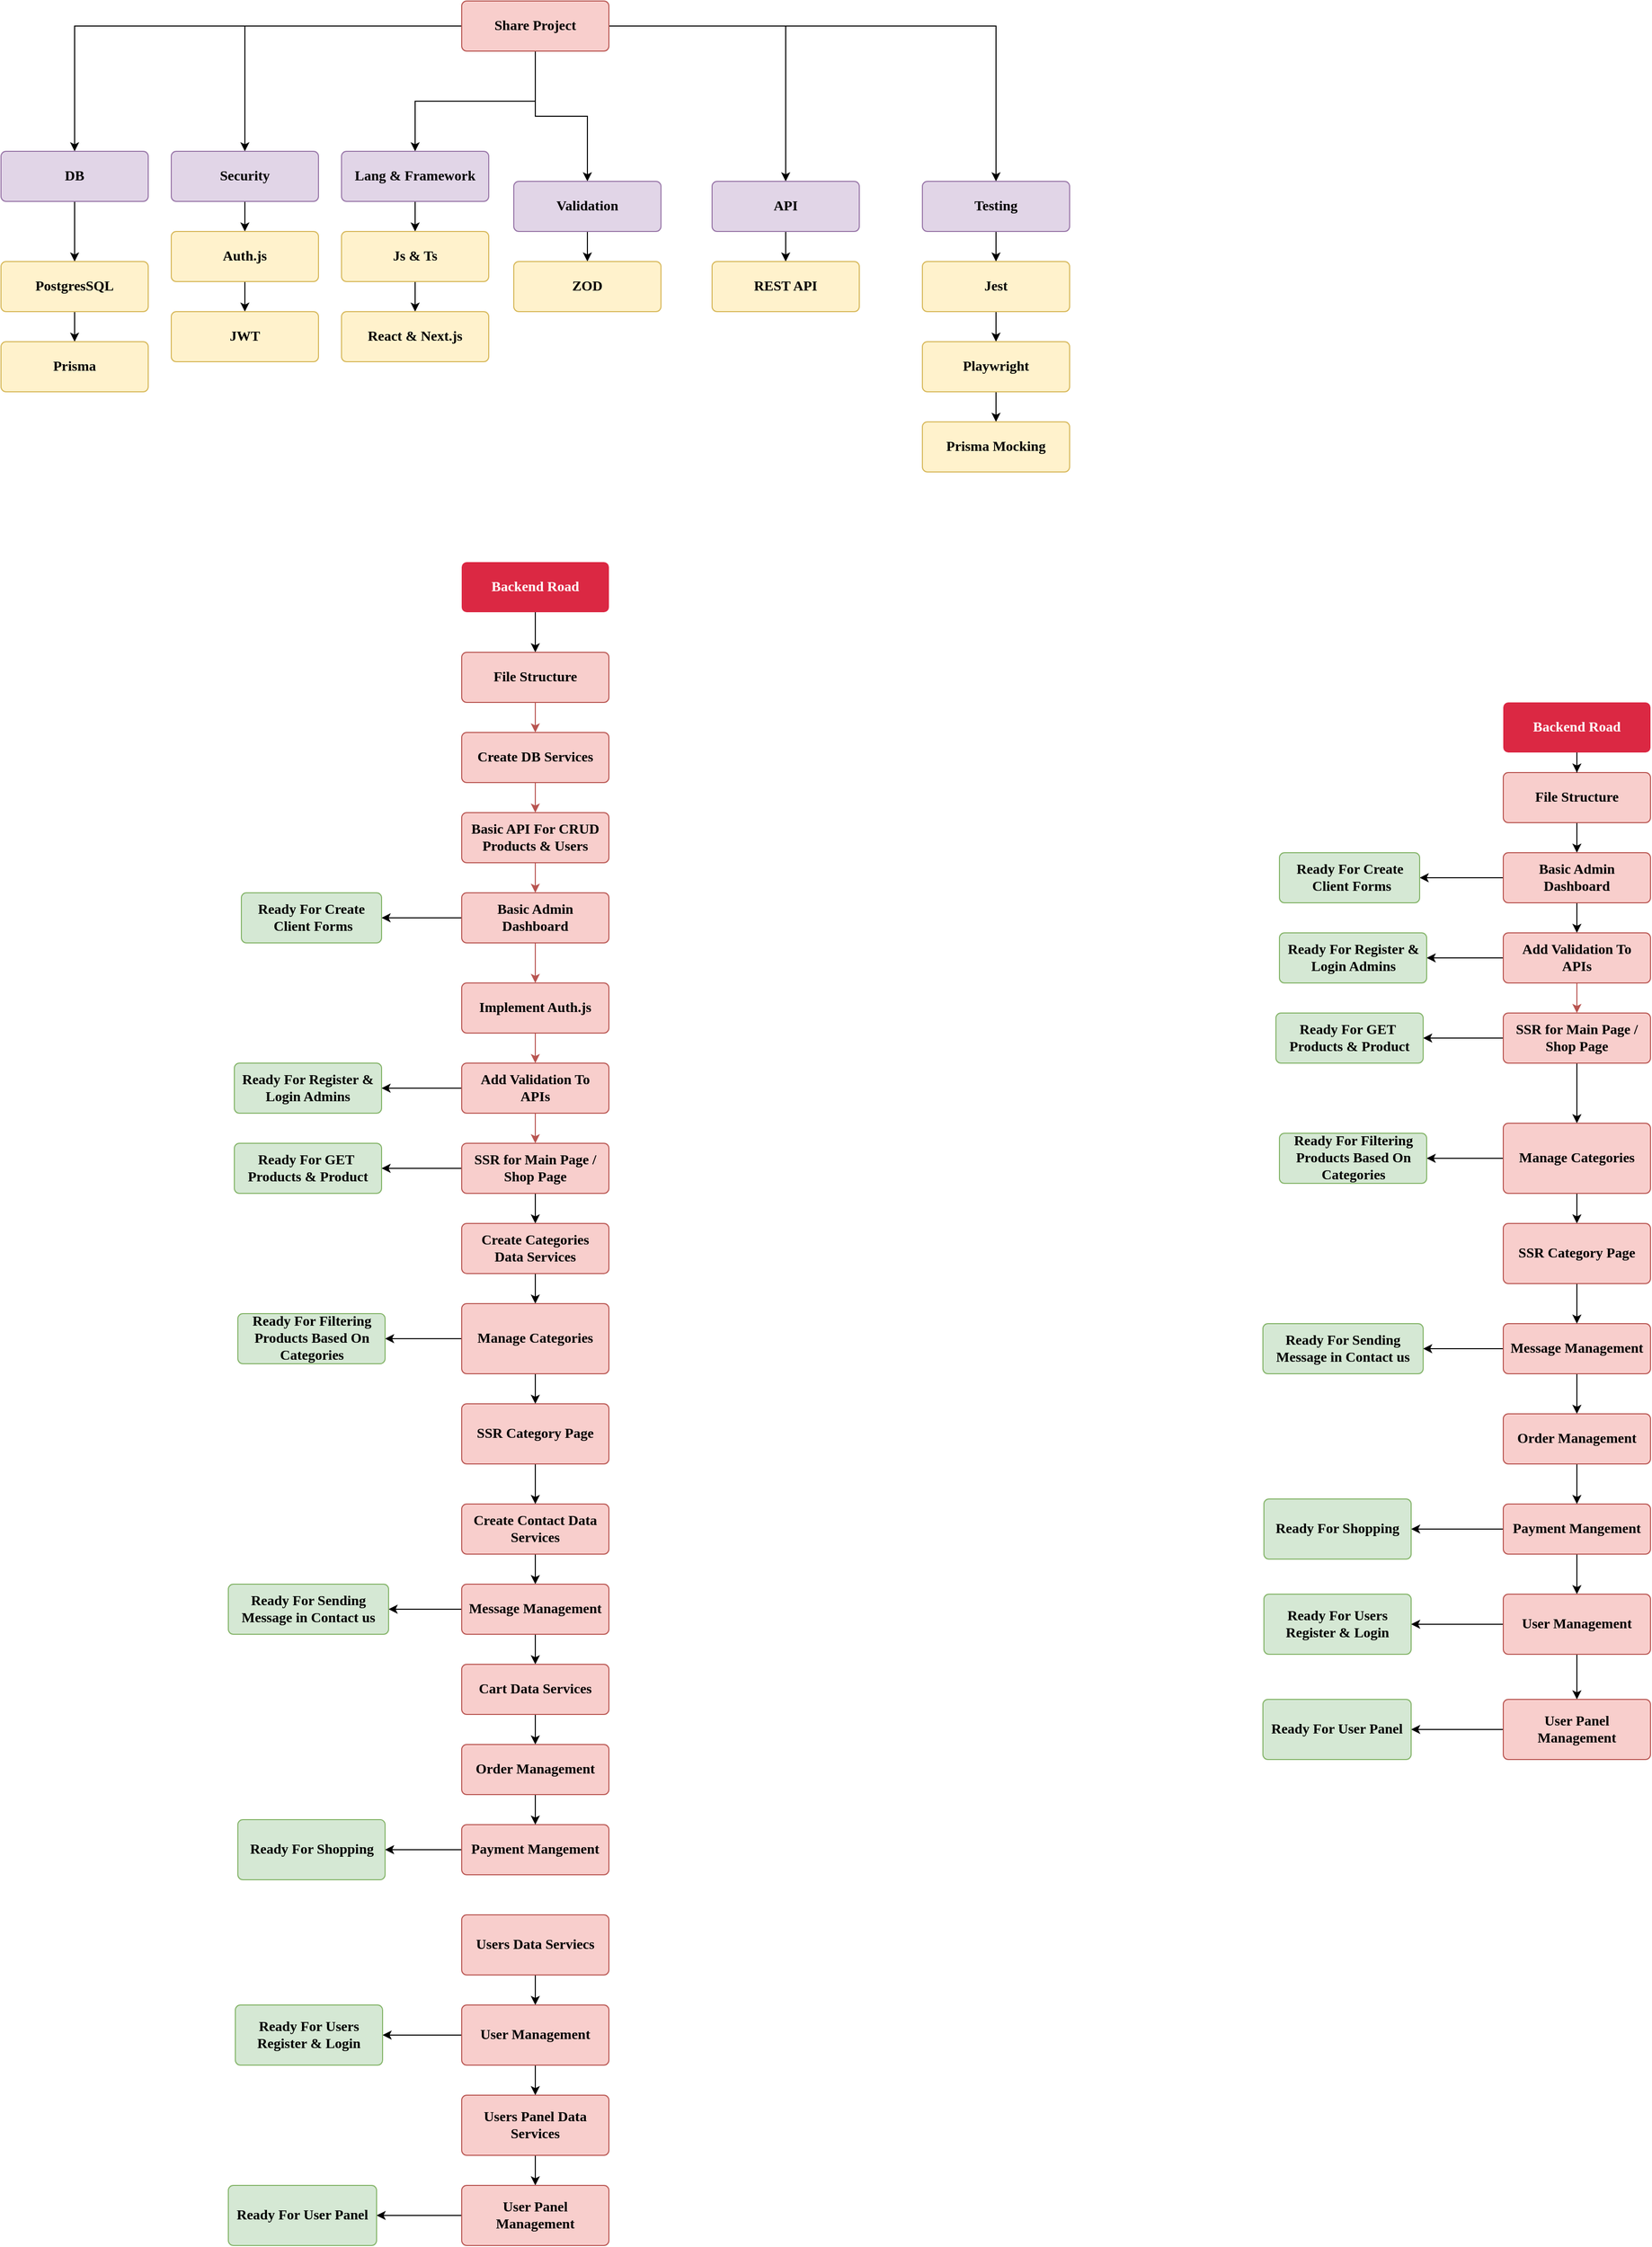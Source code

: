 <mxfile version="26.2.12">
  <diagram name="Page-1" id="s2_7E9h5OVXRFGfU8NJp">
    <mxGraphModel dx="3650" dy="1268" grid="1" gridSize="10" guides="1" tooltips="1" connect="1" arrows="1" fold="1" page="1" pageScale="1" pageWidth="850" pageHeight="1100" math="0" shadow="0">
      <root>
        <mxCell id="0" />
        <mxCell id="1" parent="0" />
        <mxCell id="haE9eZmVTvCHo4ykO3Kf-3" value="" style="edgeStyle=orthogonalEdgeStyle;rounded=0;orthogonalLoop=1;jettySize=auto;html=1;" edge="1" parent="1" source="haE9eZmVTvCHo4ykO3Kf-1" target="haE9eZmVTvCHo4ykO3Kf-2">
          <mxGeometry relative="1" as="geometry" />
        </mxCell>
        <mxCell id="haE9eZmVTvCHo4ykO3Kf-9" value="" style="edgeStyle=orthogonalEdgeStyle;rounded=0;orthogonalLoop=1;jettySize=auto;html=1;" edge="1" parent="1" source="haE9eZmVTvCHo4ykO3Kf-1" target="haE9eZmVTvCHo4ykO3Kf-8">
          <mxGeometry relative="1" as="geometry" />
        </mxCell>
        <mxCell id="haE9eZmVTvCHo4ykO3Kf-15" value="" style="edgeStyle=orthogonalEdgeStyle;rounded=0;orthogonalLoop=1;jettySize=auto;html=1;" edge="1" parent="1" source="haE9eZmVTvCHo4ykO3Kf-1" target="haE9eZmVTvCHo4ykO3Kf-14">
          <mxGeometry relative="1" as="geometry" />
        </mxCell>
        <mxCell id="haE9eZmVTvCHo4ykO3Kf-19" value="" style="edgeStyle=orthogonalEdgeStyle;rounded=0;orthogonalLoop=1;jettySize=auto;html=1;" edge="1" parent="1" source="haE9eZmVTvCHo4ykO3Kf-1" target="haE9eZmVTvCHo4ykO3Kf-18">
          <mxGeometry relative="1" as="geometry" />
        </mxCell>
        <mxCell id="haE9eZmVTvCHo4ykO3Kf-30" style="edgeStyle=orthogonalEdgeStyle;rounded=0;orthogonalLoop=1;jettySize=auto;html=1;" edge="1" parent="1" source="haE9eZmVTvCHo4ykO3Kf-1" target="haE9eZmVTvCHo4ykO3Kf-24">
          <mxGeometry relative="1" as="geometry" />
        </mxCell>
        <mxCell id="haE9eZmVTvCHo4ykO3Kf-31" style="edgeStyle=orthogonalEdgeStyle;rounded=0;orthogonalLoop=1;jettySize=auto;html=1;" edge="1" parent="1" source="haE9eZmVTvCHo4ykO3Kf-1" target="haE9eZmVTvCHo4ykO3Kf-22">
          <mxGeometry relative="1" as="geometry" />
        </mxCell>
        <mxCell id="haE9eZmVTvCHo4ykO3Kf-1" value="Share Project" style="html=1;shadow=0;dashed=0;shape=mxgraph.bootstrap.rrect;rSize=5;strokeColor=#b85450;strokeWidth=1;fillColor=#f8cecc;whiteSpace=wrap;align=center;verticalAlign=middle;spacingLeft=0;fontStyle=1;fontSize=14;spacing=5;rounded=1;glass=0;fillStyle=auto;fontFamily=Comic Sans MS;horizontal=1;textDirection=rtl;points=[];" vertex="1" parent="1">
          <mxGeometry x="300" y="40" width="147" height="50" as="geometry" />
        </mxCell>
        <mxCell id="haE9eZmVTvCHo4ykO3Kf-5" value="" style="edgeStyle=orthogonalEdgeStyle;rounded=0;orthogonalLoop=1;jettySize=auto;html=1;" edge="1" parent="1" source="haE9eZmVTvCHo4ykO3Kf-2" target="haE9eZmVTvCHo4ykO3Kf-4">
          <mxGeometry relative="1" as="geometry" />
        </mxCell>
        <mxCell id="haE9eZmVTvCHo4ykO3Kf-2" value="DB" style="html=1;shadow=0;dashed=0;shape=mxgraph.bootstrap.rrect;rSize=5;strokeColor=#9673a6;strokeWidth=1;fillColor=#e1d5e7;whiteSpace=wrap;align=center;verticalAlign=middle;spacingLeft=0;fontStyle=1;fontSize=14;spacing=5;rounded=1;glass=0;fillStyle=auto;fontFamily=Comic Sans MS;horizontal=1;textDirection=rtl;points=[];" vertex="1" parent="1">
          <mxGeometry x="-160" y="190" width="147" height="50" as="geometry" />
        </mxCell>
        <mxCell id="haE9eZmVTvCHo4ykO3Kf-7" value="" style="edgeStyle=orthogonalEdgeStyle;rounded=0;orthogonalLoop=1;jettySize=auto;html=1;" edge="1" parent="1" source="haE9eZmVTvCHo4ykO3Kf-4" target="haE9eZmVTvCHo4ykO3Kf-6">
          <mxGeometry relative="1" as="geometry" />
        </mxCell>
        <mxCell id="haE9eZmVTvCHo4ykO3Kf-4" value="PostgresSQL" style="html=1;shadow=0;dashed=0;shape=mxgraph.bootstrap.rrect;rSize=5;strokeColor=#d6b656;strokeWidth=1;fillColor=#fff2cc;whiteSpace=wrap;align=center;verticalAlign=middle;spacingLeft=0;fontStyle=1;fontSize=14;spacing=5;rounded=1;glass=0;fillStyle=auto;fontFamily=Comic Sans MS;horizontal=1;textDirection=rtl;points=[];" vertex="1" parent="1">
          <mxGeometry x="-160" y="300" width="147" height="50" as="geometry" />
        </mxCell>
        <mxCell id="haE9eZmVTvCHo4ykO3Kf-6" value="Prisma" style="html=1;shadow=0;dashed=0;shape=mxgraph.bootstrap.rrect;rSize=5;strokeColor=#d6b656;strokeWidth=1;fillColor=#fff2cc;whiteSpace=wrap;align=center;verticalAlign=middle;spacingLeft=0;fontStyle=1;fontSize=14;spacing=5;rounded=1;glass=0;fillStyle=auto;fontFamily=Comic Sans MS;horizontal=1;textDirection=rtl;points=[];" vertex="1" parent="1">
          <mxGeometry x="-160" y="380" width="147" height="50" as="geometry" />
        </mxCell>
        <mxCell id="haE9eZmVTvCHo4ykO3Kf-11" value="" style="edgeStyle=orthogonalEdgeStyle;rounded=0;orthogonalLoop=1;jettySize=auto;html=1;" edge="1" parent="1" source="haE9eZmVTvCHo4ykO3Kf-8" target="haE9eZmVTvCHo4ykO3Kf-10">
          <mxGeometry relative="1" as="geometry" />
        </mxCell>
        <mxCell id="haE9eZmVTvCHo4ykO3Kf-8" value="Security" style="html=1;shadow=0;dashed=0;shape=mxgraph.bootstrap.rrect;rSize=5;strokeColor=#9673a6;strokeWidth=1;fillColor=#e1d5e7;whiteSpace=wrap;align=center;verticalAlign=middle;spacingLeft=0;fontStyle=1;fontSize=14;spacing=5;rounded=1;glass=0;fillStyle=auto;fontFamily=Comic Sans MS;horizontal=1;textDirection=rtl;points=[];" vertex="1" parent="1">
          <mxGeometry x="10" y="190" width="147" height="50" as="geometry" />
        </mxCell>
        <mxCell id="haE9eZmVTvCHo4ykO3Kf-13" value="" style="edgeStyle=orthogonalEdgeStyle;rounded=0;orthogonalLoop=1;jettySize=auto;html=1;" edge="1" parent="1" source="haE9eZmVTvCHo4ykO3Kf-10" target="haE9eZmVTvCHo4ykO3Kf-12">
          <mxGeometry relative="1" as="geometry" />
        </mxCell>
        <mxCell id="haE9eZmVTvCHo4ykO3Kf-10" value="Auth.js" style="html=1;shadow=0;dashed=0;shape=mxgraph.bootstrap.rrect;rSize=5;strokeColor=#d6b656;strokeWidth=1;fillColor=#fff2cc;whiteSpace=wrap;align=center;verticalAlign=middle;spacingLeft=0;fontStyle=1;fontSize=14;spacing=5;rounded=1;glass=0;fillStyle=auto;fontFamily=Comic Sans MS;horizontal=1;textDirection=rtl;points=[];" vertex="1" parent="1">
          <mxGeometry x="10" y="270" width="147" height="50" as="geometry" />
        </mxCell>
        <mxCell id="haE9eZmVTvCHo4ykO3Kf-12" value="JWT" style="html=1;shadow=0;dashed=0;shape=mxgraph.bootstrap.rrect;rSize=5;strokeColor=#d6b656;strokeWidth=1;fillColor=#fff2cc;whiteSpace=wrap;align=center;verticalAlign=middle;spacingLeft=0;fontStyle=1;fontSize=14;spacing=5;rounded=1;glass=0;fillStyle=auto;fontFamily=Comic Sans MS;horizontal=1;textDirection=rtl;points=[];" vertex="1" parent="1">
          <mxGeometry x="10" y="350" width="147" height="50" as="geometry" />
        </mxCell>
        <mxCell id="haE9eZmVTvCHo4ykO3Kf-17" value="" style="edgeStyle=orthogonalEdgeStyle;rounded=0;orthogonalLoop=1;jettySize=auto;html=1;" edge="1" parent="1" source="haE9eZmVTvCHo4ykO3Kf-14" target="haE9eZmVTvCHo4ykO3Kf-16">
          <mxGeometry relative="1" as="geometry" />
        </mxCell>
        <mxCell id="haE9eZmVTvCHo4ykO3Kf-14" value="Validation" style="html=1;shadow=0;dashed=0;shape=mxgraph.bootstrap.rrect;rSize=5;strokeColor=#9673a6;strokeWidth=1;fillColor=#e1d5e7;whiteSpace=wrap;align=center;verticalAlign=middle;spacingLeft=0;fontStyle=1;fontSize=14;spacing=5;rounded=1;glass=0;fillStyle=auto;fontFamily=Comic Sans MS;horizontal=1;textDirection=rtl;points=[];" vertex="1" parent="1">
          <mxGeometry x="352" y="220" width="147" height="50" as="geometry" />
        </mxCell>
        <mxCell id="haE9eZmVTvCHo4ykO3Kf-16" value="ZOD" style="html=1;shadow=0;dashed=0;shape=mxgraph.bootstrap.rrect;rSize=5;strokeColor=#d6b656;strokeWidth=1;fillColor=#fff2cc;whiteSpace=wrap;align=center;verticalAlign=middle;spacingLeft=0;fontStyle=1;fontSize=14;spacing=5;rounded=1;glass=0;fillStyle=auto;fontFamily=Comic Sans MS;horizontal=1;textDirection=rtl;points=[];" vertex="1" parent="1">
          <mxGeometry x="352" y="300" width="147" height="50" as="geometry" />
        </mxCell>
        <mxCell id="haE9eZmVTvCHo4ykO3Kf-21" value="" style="edgeStyle=orthogonalEdgeStyle;rounded=0;orthogonalLoop=1;jettySize=auto;html=1;" edge="1" parent="1" source="haE9eZmVTvCHo4ykO3Kf-18" target="haE9eZmVTvCHo4ykO3Kf-20">
          <mxGeometry relative="1" as="geometry" />
        </mxCell>
        <mxCell id="haE9eZmVTvCHo4ykO3Kf-18" value="API" style="html=1;shadow=0;dashed=0;shape=mxgraph.bootstrap.rrect;rSize=5;strokeColor=#9673a6;strokeWidth=1;fillColor=#e1d5e7;whiteSpace=wrap;align=center;verticalAlign=middle;spacingLeft=0;fontStyle=1;fontSize=14;spacing=5;rounded=1;glass=0;fillStyle=auto;fontFamily=Comic Sans MS;horizontal=1;textDirection=rtl;points=[];" vertex="1" parent="1">
          <mxGeometry x="550" y="220" width="147" height="50" as="geometry" />
        </mxCell>
        <mxCell id="haE9eZmVTvCHo4ykO3Kf-20" value="REST API" style="html=1;shadow=0;dashed=0;shape=mxgraph.bootstrap.rrect;rSize=5;strokeColor=#d6b656;strokeWidth=1;fillColor=#fff2cc;whiteSpace=wrap;align=center;verticalAlign=middle;spacingLeft=0;fontStyle=1;fontSize=14;spacing=5;rounded=1;glass=0;fillStyle=auto;fontFamily=Comic Sans MS;horizontal=1;textDirection=rtl;points=[];" vertex="1" parent="1">
          <mxGeometry x="550" y="300" width="147" height="50" as="geometry" />
        </mxCell>
        <mxCell id="haE9eZmVTvCHo4ykO3Kf-33" value="" style="edgeStyle=orthogonalEdgeStyle;rounded=0;orthogonalLoop=1;jettySize=auto;html=1;" edge="1" parent="1" source="haE9eZmVTvCHo4ykO3Kf-22" target="haE9eZmVTvCHo4ykO3Kf-32">
          <mxGeometry relative="1" as="geometry" />
        </mxCell>
        <mxCell id="haE9eZmVTvCHo4ykO3Kf-22" value="Testing" style="html=1;shadow=0;dashed=0;shape=mxgraph.bootstrap.rrect;rSize=5;strokeColor=#9673a6;strokeWidth=1;fillColor=#e1d5e7;whiteSpace=wrap;align=center;verticalAlign=middle;spacingLeft=0;fontStyle=1;fontSize=14;spacing=5;rounded=1;glass=0;fillStyle=auto;fontFamily=Comic Sans MS;horizontal=1;textDirection=rtl;points=[];" vertex="1" parent="1">
          <mxGeometry x="760" y="220" width="147" height="50" as="geometry" />
        </mxCell>
        <mxCell id="haE9eZmVTvCHo4ykO3Kf-27" value="" style="edgeStyle=orthogonalEdgeStyle;rounded=0;orthogonalLoop=1;jettySize=auto;html=1;" edge="1" parent="1" source="haE9eZmVTvCHo4ykO3Kf-24" target="haE9eZmVTvCHo4ykO3Kf-26">
          <mxGeometry relative="1" as="geometry" />
        </mxCell>
        <mxCell id="haE9eZmVTvCHo4ykO3Kf-24" value="Lang &amp;amp; Framework" style="html=1;shadow=0;dashed=0;shape=mxgraph.bootstrap.rrect;rSize=5;strokeColor=#9673a6;strokeWidth=1;fillColor=#e1d5e7;whiteSpace=wrap;align=center;verticalAlign=middle;spacingLeft=0;fontStyle=1;fontSize=14;spacing=5;rounded=1;glass=0;fillStyle=auto;fontFamily=Comic Sans MS;horizontal=1;textDirection=rtl;points=[];" vertex="1" parent="1">
          <mxGeometry x="180" y="190" width="147" height="50" as="geometry" />
        </mxCell>
        <mxCell id="haE9eZmVTvCHo4ykO3Kf-29" value="" style="edgeStyle=orthogonalEdgeStyle;rounded=0;orthogonalLoop=1;jettySize=auto;html=1;" edge="1" parent="1" source="haE9eZmVTvCHo4ykO3Kf-26" target="haE9eZmVTvCHo4ykO3Kf-28">
          <mxGeometry relative="1" as="geometry" />
        </mxCell>
        <mxCell id="haE9eZmVTvCHo4ykO3Kf-26" value="Js &amp;amp; Ts" style="html=1;shadow=0;dashed=0;shape=mxgraph.bootstrap.rrect;rSize=5;strokeColor=#d6b656;strokeWidth=1;fillColor=#fff2cc;whiteSpace=wrap;align=center;verticalAlign=middle;spacingLeft=0;fontStyle=1;fontSize=14;spacing=5;rounded=1;glass=0;fillStyle=auto;fontFamily=Comic Sans MS;horizontal=1;textDirection=rtl;points=[];" vertex="1" parent="1">
          <mxGeometry x="180" y="270" width="147" height="50" as="geometry" />
        </mxCell>
        <mxCell id="haE9eZmVTvCHo4ykO3Kf-28" value="React &amp;amp; Next.js" style="html=1;shadow=0;dashed=0;shape=mxgraph.bootstrap.rrect;rSize=5;strokeColor=#d6b656;strokeWidth=1;fillColor=#fff2cc;whiteSpace=wrap;align=center;verticalAlign=middle;spacingLeft=0;fontStyle=1;fontSize=14;spacing=5;rounded=1;glass=0;fillStyle=auto;fontFamily=Comic Sans MS;horizontal=1;textDirection=rtl;points=[];" vertex="1" parent="1">
          <mxGeometry x="180" y="350" width="147" height="50" as="geometry" />
        </mxCell>
        <mxCell id="haE9eZmVTvCHo4ykO3Kf-35" value="" style="edgeStyle=orthogonalEdgeStyle;rounded=0;orthogonalLoop=1;jettySize=auto;html=1;" edge="1" parent="1" source="haE9eZmVTvCHo4ykO3Kf-32" target="haE9eZmVTvCHo4ykO3Kf-34">
          <mxGeometry relative="1" as="geometry" />
        </mxCell>
        <mxCell id="haE9eZmVTvCHo4ykO3Kf-32" value="Jest" style="html=1;shadow=0;dashed=0;shape=mxgraph.bootstrap.rrect;rSize=5;strokeColor=#d6b656;strokeWidth=1;fillColor=#fff2cc;whiteSpace=wrap;align=center;verticalAlign=middle;spacingLeft=0;fontStyle=1;fontSize=14;spacing=5;rounded=1;glass=0;fillStyle=auto;fontFamily=Comic Sans MS;horizontal=1;textDirection=rtl;points=[];" vertex="1" parent="1">
          <mxGeometry x="760" y="300" width="147" height="50" as="geometry" />
        </mxCell>
        <mxCell id="haE9eZmVTvCHo4ykO3Kf-37" value="" style="edgeStyle=orthogonalEdgeStyle;rounded=0;orthogonalLoop=1;jettySize=auto;html=1;" edge="1" parent="1" source="haE9eZmVTvCHo4ykO3Kf-34" target="haE9eZmVTvCHo4ykO3Kf-36">
          <mxGeometry relative="1" as="geometry" />
        </mxCell>
        <mxCell id="haE9eZmVTvCHo4ykO3Kf-34" value="&lt;p style=&quot;white-space-collapse: preserve;&quot; dir=&quot;auto&quot;&gt;Playwright&lt;/p&gt;" style="html=1;shadow=0;dashed=0;shape=mxgraph.bootstrap.rrect;rSize=5;strokeColor=#d6b656;strokeWidth=1;fillColor=#fff2cc;whiteSpace=wrap;align=center;verticalAlign=middle;spacingLeft=0;fontStyle=1;fontSize=14;spacing=5;rounded=1;glass=0;fillStyle=auto;fontFamily=Comic Sans MS;horizontal=1;textDirection=rtl;points=[];" vertex="1" parent="1">
          <mxGeometry x="760" y="380" width="147" height="50" as="geometry" />
        </mxCell>
        <mxCell id="haE9eZmVTvCHo4ykO3Kf-36" value="&lt;p style=&quot;white-space-collapse: preserve;&quot; dir=&quot;auto&quot;&gt;Prisma Mocking&lt;/p&gt;" style="html=1;shadow=0;dashed=0;shape=mxgraph.bootstrap.rrect;rSize=5;strokeColor=#d6b656;strokeWidth=1;fillColor=#fff2cc;whiteSpace=wrap;align=center;verticalAlign=middle;spacingLeft=0;fontStyle=1;fontSize=14;spacing=5;rounded=1;glass=0;fillStyle=auto;fontFamily=Comic Sans MS;horizontal=1;textDirection=rtl;points=[];" vertex="1" parent="1">
          <mxGeometry x="760" y="460" width="147" height="50" as="geometry" />
        </mxCell>
        <mxCell id="haE9eZmVTvCHo4ykO3Kf-40" value="" style="edgeStyle=orthogonalEdgeStyle;rounded=0;orthogonalLoop=1;jettySize=auto;html=1;" edge="1" parent="1" source="haE9eZmVTvCHo4ykO3Kf-38" target="haE9eZmVTvCHo4ykO3Kf-39">
          <mxGeometry relative="1" as="geometry" />
        </mxCell>
        <mxCell id="haE9eZmVTvCHo4ykO3Kf-38" value="Backend Road" style="html=1;shadow=0;dashed=0;shape=mxgraph.bootstrap.rrect;rSize=5;strokeColor=none;strokeWidth=1;fillColor=#DB2843;fontColor=#FFFFFF;whiteSpace=wrap;align=center;verticalAlign=middle;spacingLeft=0;fontStyle=1;fontSize=14;spacing=5;rounded=1;glass=0;fillStyle=auto;fontFamily=Comic Sans MS;horizontal=1;textDirection=rtl;points=[];" vertex="1" parent="1">
          <mxGeometry x="300" y="600" width="147" height="50" as="geometry" />
        </mxCell>
        <mxCell id="haE9eZmVTvCHo4ykO3Kf-44" value="" style="edgeStyle=orthogonalEdgeStyle;rounded=0;orthogonalLoop=1;jettySize=auto;html=1;fillColor=#f8cecc;strokeColor=#b85450;" edge="1" parent="1" source="haE9eZmVTvCHo4ykO3Kf-39" target="haE9eZmVTvCHo4ykO3Kf-43">
          <mxGeometry relative="1" as="geometry" />
        </mxCell>
        <mxCell id="haE9eZmVTvCHo4ykO3Kf-39" value="File Structure" style="html=1;shadow=0;dashed=0;shape=mxgraph.bootstrap.rrect;rSize=5;strokeColor=#b85450;strokeWidth=1;fillColor=#f8cecc;whiteSpace=wrap;align=center;verticalAlign=middle;spacingLeft=0;fontStyle=1;fontSize=14;spacing=5;rounded=1;glass=0;fillStyle=auto;fontFamily=Comic Sans MS;horizontal=1;textDirection=rtl;points=[];" vertex="1" parent="1">
          <mxGeometry x="300" y="690" width="147" height="50" as="geometry" />
        </mxCell>
        <mxCell id="haE9eZmVTvCHo4ykO3Kf-46" value="" style="edgeStyle=orthogonalEdgeStyle;rounded=0;orthogonalLoop=1;jettySize=auto;html=1;fillColor=#f8cecc;strokeColor=#b85450;" edge="1" parent="1" source="haE9eZmVTvCHo4ykO3Kf-43" target="haE9eZmVTvCHo4ykO3Kf-45">
          <mxGeometry relative="1" as="geometry" />
        </mxCell>
        <mxCell id="haE9eZmVTvCHo4ykO3Kf-43" value="Create DB Services" style="html=1;shadow=0;dashed=0;shape=mxgraph.bootstrap.rrect;rSize=5;strokeColor=#b85450;strokeWidth=1;fillColor=#f8cecc;whiteSpace=wrap;align=center;verticalAlign=middle;spacingLeft=0;fontStyle=1;fontSize=14;spacing=5;rounded=1;glass=0;fillStyle=auto;fontFamily=Comic Sans MS;horizontal=1;textDirection=rtl;points=[];" vertex="1" parent="1">
          <mxGeometry x="300" y="770" width="147" height="50" as="geometry" />
        </mxCell>
        <mxCell id="haE9eZmVTvCHo4ykO3Kf-61" style="edgeStyle=orthogonalEdgeStyle;rounded=0;orthogonalLoop=1;jettySize=auto;html=1;fillColor=#f8cecc;strokeColor=#b85450;" edge="1" parent="1" source="haE9eZmVTvCHo4ykO3Kf-45" target="haE9eZmVTvCHo4ykO3Kf-56">
          <mxGeometry relative="1" as="geometry" />
        </mxCell>
        <mxCell id="haE9eZmVTvCHo4ykO3Kf-45" value="Basic API For CRUD Products &amp;amp; Users" style="html=1;shadow=0;dashed=0;shape=mxgraph.bootstrap.rrect;rSize=5;strokeColor=#b85450;strokeWidth=1;fillColor=#f8cecc;whiteSpace=wrap;align=center;verticalAlign=middle;spacingLeft=0;fontStyle=1;fontSize=14;spacing=5;rounded=1;glass=0;fillStyle=auto;fontFamily=Comic Sans MS;horizontal=1;textDirection=rtl;points=[];" vertex="1" parent="1">
          <mxGeometry x="300" y="850" width="147" height="50" as="geometry" />
        </mxCell>
        <mxCell id="haE9eZmVTvCHo4ykO3Kf-55" value="" style="edgeStyle=orthogonalEdgeStyle;rounded=0;orthogonalLoop=1;jettySize=auto;html=1;fillColor=#f8cecc;strokeColor=#b85450;" edge="1" parent="1" source="haE9eZmVTvCHo4ykO3Kf-56" target="haE9eZmVTvCHo4ykO3Kf-58">
          <mxGeometry relative="1" as="geometry" />
        </mxCell>
        <mxCell id="haE9eZmVTvCHo4ykO3Kf-65" value="" style="edgeStyle=orthogonalEdgeStyle;rounded=0;orthogonalLoop=1;jettySize=auto;html=1;" edge="1" parent="1" source="haE9eZmVTvCHo4ykO3Kf-56" target="haE9eZmVTvCHo4ykO3Kf-64">
          <mxGeometry relative="1" as="geometry" />
        </mxCell>
        <mxCell id="haE9eZmVTvCHo4ykO3Kf-56" value="Basic Admin Dashboard" style="html=1;shadow=0;dashed=0;shape=mxgraph.bootstrap.rrect;rSize=5;strokeColor=#b85450;strokeWidth=1;fillColor=#f8cecc;whiteSpace=wrap;align=center;verticalAlign=middle;spacingLeft=0;fontStyle=1;fontSize=14;spacing=5;rounded=1;glass=0;fillStyle=auto;fontFamily=Comic Sans MS;horizontal=1;textDirection=rtl;points=[];" vertex="1" parent="1">
          <mxGeometry x="300" y="930" width="147" height="50" as="geometry" />
        </mxCell>
        <mxCell id="haE9eZmVTvCHo4ykO3Kf-57" value="" style="edgeStyle=orthogonalEdgeStyle;rounded=0;orthogonalLoop=1;jettySize=auto;html=1;fillColor=#f8cecc;strokeColor=#b85450;" edge="1" parent="1" source="haE9eZmVTvCHo4ykO3Kf-58" target="haE9eZmVTvCHo4ykO3Kf-59">
          <mxGeometry relative="1" as="geometry" />
        </mxCell>
        <mxCell id="haE9eZmVTvCHo4ykO3Kf-58" value="Implement Auth.js" style="html=1;shadow=0;dashed=0;shape=mxgraph.bootstrap.rrect;rSize=5;strokeColor=#b85450;strokeWidth=1;fillColor=#f8cecc;whiteSpace=wrap;align=center;verticalAlign=middle;spacingLeft=0;fontStyle=1;fontSize=14;spacing=5;rounded=1;glass=0;fillStyle=auto;fontFamily=Comic Sans MS;horizontal=1;textDirection=rtl;points=[];" vertex="1" parent="1">
          <mxGeometry x="300" y="1020" width="147" height="50" as="geometry" />
        </mxCell>
        <mxCell id="haE9eZmVTvCHo4ykO3Kf-63" value="" style="edgeStyle=orthogonalEdgeStyle;rounded=0;orthogonalLoop=1;jettySize=auto;html=1;fillColor=#f8cecc;strokeColor=#b85450;" edge="1" parent="1" source="haE9eZmVTvCHo4ykO3Kf-59" target="haE9eZmVTvCHo4ykO3Kf-62">
          <mxGeometry relative="1" as="geometry" />
        </mxCell>
        <mxCell id="haE9eZmVTvCHo4ykO3Kf-70" value="" style="edgeStyle=orthogonalEdgeStyle;rounded=0;orthogonalLoop=1;jettySize=auto;html=1;" edge="1" parent="1" source="haE9eZmVTvCHo4ykO3Kf-59" target="haE9eZmVTvCHo4ykO3Kf-69">
          <mxGeometry relative="1" as="geometry" />
        </mxCell>
        <mxCell id="haE9eZmVTvCHo4ykO3Kf-59" value="Add Validation To APIs" style="html=1;shadow=0;dashed=0;shape=mxgraph.bootstrap.rrect;rSize=5;strokeColor=#b85450;strokeWidth=1;fillColor=#f8cecc;whiteSpace=wrap;align=center;verticalAlign=middle;spacingLeft=0;fontStyle=1;fontSize=14;spacing=5;rounded=1;glass=0;fillStyle=auto;fontFamily=Comic Sans MS;horizontal=1;textDirection=rtl;points=[];" vertex="1" parent="1">
          <mxGeometry x="300" y="1100" width="147" height="50" as="geometry" />
        </mxCell>
        <mxCell id="haE9eZmVTvCHo4ykO3Kf-75" value="" style="edgeStyle=orthogonalEdgeStyle;rounded=0;orthogonalLoop=1;jettySize=auto;html=1;" edge="1" parent="1" source="haE9eZmVTvCHo4ykO3Kf-62" target="haE9eZmVTvCHo4ykO3Kf-74">
          <mxGeometry relative="1" as="geometry" />
        </mxCell>
        <mxCell id="haE9eZmVTvCHo4ykO3Kf-77" value="" style="edgeStyle=orthogonalEdgeStyle;rounded=0;orthogonalLoop=1;jettySize=auto;html=1;" edge="1" parent="1" source="haE9eZmVTvCHo4ykO3Kf-62" target="haE9eZmVTvCHo4ykO3Kf-76">
          <mxGeometry relative="1" as="geometry" />
        </mxCell>
        <mxCell id="haE9eZmVTvCHo4ykO3Kf-62" value="SSR for Main Page / Shop Page" style="html=1;shadow=0;dashed=0;shape=mxgraph.bootstrap.rrect;rSize=5;strokeColor=#b85450;strokeWidth=1;fillColor=#f8cecc;whiteSpace=wrap;align=center;verticalAlign=middle;spacingLeft=0;fontStyle=1;fontSize=14;spacing=5;rounded=1;glass=0;fillStyle=auto;fontFamily=Comic Sans MS;horizontal=1;textDirection=rtl;points=[];" vertex="1" parent="1">
          <mxGeometry x="300" y="1180" width="147" height="50" as="geometry" />
        </mxCell>
        <mxCell id="haE9eZmVTvCHo4ykO3Kf-64" value="Ready For Create Client Forms&amp;nbsp;" style="html=1;shadow=0;dashed=0;shape=mxgraph.bootstrap.rrect;rSize=5;strokeColor=#82b366;strokeWidth=1;fillColor=#d5e8d4;whiteSpace=wrap;align=center;verticalAlign=middle;spacingLeft=0;fontStyle=1;fontSize=14;spacing=5;rounded=1;glass=0;fillStyle=auto;fontFamily=Comic Sans MS;horizontal=1;textDirection=rtl;points=[];" vertex="1" parent="1">
          <mxGeometry x="80" y="930" width="140" height="50" as="geometry" />
        </mxCell>
        <mxCell id="haE9eZmVTvCHo4ykO3Kf-69" value="Ready For Register &amp;amp; Login Admins" style="html=1;shadow=0;dashed=0;shape=mxgraph.bootstrap.rrect;rSize=5;strokeColor=#82b366;strokeWidth=1;fillColor=#d5e8d4;whiteSpace=wrap;align=center;verticalAlign=middle;spacingLeft=0;fontStyle=1;fontSize=14;spacing=5;rounded=1;glass=0;fillStyle=auto;fontFamily=Comic Sans MS;horizontal=1;textDirection=rtl;points=[];" vertex="1" parent="1">
          <mxGeometry x="73" y="1100" width="147" height="50" as="geometry" />
        </mxCell>
        <mxCell id="haE9eZmVTvCHo4ykO3Kf-74" value="Ready For GET&amp;nbsp; Products &amp;amp; Product" style="html=1;shadow=0;dashed=0;shape=mxgraph.bootstrap.rrect;rSize=5;strokeColor=#82b366;strokeWidth=1;fillColor=#d5e8d4;whiteSpace=wrap;align=center;verticalAlign=middle;spacingLeft=0;fontStyle=1;fontSize=14;spacing=5;rounded=1;glass=0;fillStyle=auto;fontFamily=Comic Sans MS;horizontal=1;textDirection=rtl;points=[];" vertex="1" parent="1">
          <mxGeometry x="73" y="1180" width="147" height="50" as="geometry" />
        </mxCell>
        <mxCell id="haE9eZmVTvCHo4ykO3Kf-81" value="" style="edgeStyle=orthogonalEdgeStyle;rounded=0;orthogonalLoop=1;jettySize=auto;html=1;" edge="1" parent="1" source="haE9eZmVTvCHo4ykO3Kf-76" target="haE9eZmVTvCHo4ykO3Kf-80">
          <mxGeometry relative="1" as="geometry" />
        </mxCell>
        <mxCell id="haE9eZmVTvCHo4ykO3Kf-76" value="Create Categories Data Services" style="html=1;shadow=0;dashed=0;shape=mxgraph.bootstrap.rrect;rSize=5;strokeColor=#b85450;strokeWidth=1;fillColor=#f8cecc;whiteSpace=wrap;align=center;verticalAlign=middle;spacingLeft=0;fontStyle=1;fontSize=14;spacing=5;rounded=1;glass=0;fillStyle=auto;fontFamily=Comic Sans MS;horizontal=1;textDirection=rtl;points=[];" vertex="1" parent="1">
          <mxGeometry x="300" y="1260" width="147" height="50" as="geometry" />
        </mxCell>
        <mxCell id="haE9eZmVTvCHo4ykO3Kf-83" value="" style="edgeStyle=orthogonalEdgeStyle;rounded=0;orthogonalLoop=1;jettySize=auto;html=1;" edge="1" parent="1" source="haE9eZmVTvCHo4ykO3Kf-80" target="haE9eZmVTvCHo4ykO3Kf-82">
          <mxGeometry relative="1" as="geometry" />
        </mxCell>
        <mxCell id="haE9eZmVTvCHo4ykO3Kf-115" value="" style="edgeStyle=orthogonalEdgeStyle;rounded=0;orthogonalLoop=1;jettySize=auto;html=1;" edge="1" parent="1" source="haE9eZmVTvCHo4ykO3Kf-80" target="haE9eZmVTvCHo4ykO3Kf-114">
          <mxGeometry relative="1" as="geometry" />
        </mxCell>
        <mxCell id="haE9eZmVTvCHo4ykO3Kf-80" value="Manage Categories" style="html=1;shadow=0;dashed=0;shape=mxgraph.bootstrap.rrect;rSize=5;strokeColor=#b85450;strokeWidth=1;fillColor=#f8cecc;whiteSpace=wrap;align=center;verticalAlign=middle;spacingLeft=0;fontStyle=1;fontSize=14;spacing=5;rounded=1;glass=0;fillStyle=auto;fontFamily=Comic Sans MS;horizontal=1;textDirection=rtl;points=[];" vertex="1" parent="1">
          <mxGeometry x="300" y="1340" width="147" height="70" as="geometry" />
        </mxCell>
        <mxCell id="haE9eZmVTvCHo4ykO3Kf-82" value="Ready For Filtering Products Based On Categories" style="html=1;shadow=0;dashed=0;shape=mxgraph.bootstrap.rrect;rSize=5;strokeColor=#82b366;strokeWidth=1;fillColor=#d5e8d4;whiteSpace=wrap;align=center;verticalAlign=middle;spacingLeft=0;fontStyle=1;fontSize=14;spacing=5;rounded=1;glass=0;fillStyle=auto;fontFamily=Comic Sans MS;horizontal=1;textDirection=rtl;points=[];" vertex="1" parent="1">
          <mxGeometry x="76.5" y="1350" width="147" height="50" as="geometry" />
        </mxCell>
        <mxCell id="haE9eZmVTvCHo4ykO3Kf-87" value="" style="edgeStyle=orthogonalEdgeStyle;rounded=0;orthogonalLoop=1;jettySize=auto;html=1;" edge="1" parent="1" source="haE9eZmVTvCHo4ykO3Kf-84" target="haE9eZmVTvCHo4ykO3Kf-86">
          <mxGeometry relative="1" as="geometry" />
        </mxCell>
        <mxCell id="haE9eZmVTvCHo4ykO3Kf-84" value="Create Contact Data Services" style="html=1;shadow=0;dashed=0;shape=mxgraph.bootstrap.rrect;rSize=5;strokeColor=#b85450;strokeWidth=1;fillColor=#f8cecc;whiteSpace=wrap;align=center;verticalAlign=middle;spacingLeft=0;fontStyle=1;fontSize=14;spacing=5;rounded=1;glass=0;fillStyle=auto;fontFamily=Comic Sans MS;horizontal=1;textDirection=rtl;points=[];" vertex="1" parent="1">
          <mxGeometry x="300" y="1540" width="147" height="50" as="geometry" />
        </mxCell>
        <mxCell id="haE9eZmVTvCHo4ykO3Kf-89" value="" style="edgeStyle=orthogonalEdgeStyle;rounded=0;orthogonalLoop=1;jettySize=auto;html=1;" edge="1" parent="1" source="haE9eZmVTvCHo4ykO3Kf-86" target="haE9eZmVTvCHo4ykO3Kf-88">
          <mxGeometry relative="1" as="geometry" />
        </mxCell>
        <mxCell id="haE9eZmVTvCHo4ykO3Kf-91" value="" style="edgeStyle=orthogonalEdgeStyle;rounded=0;orthogonalLoop=1;jettySize=auto;html=1;" edge="1" parent="1" source="haE9eZmVTvCHo4ykO3Kf-86" target="haE9eZmVTvCHo4ykO3Kf-90">
          <mxGeometry relative="1" as="geometry" />
        </mxCell>
        <mxCell id="haE9eZmVTvCHo4ykO3Kf-86" value="Message Management" style="html=1;shadow=0;dashed=0;shape=mxgraph.bootstrap.rrect;rSize=5;strokeColor=#b85450;strokeWidth=1;fillColor=#f8cecc;whiteSpace=wrap;align=center;verticalAlign=middle;spacingLeft=0;fontStyle=1;fontSize=14;spacing=5;rounded=1;glass=0;fillStyle=auto;fontFamily=Comic Sans MS;horizontal=1;textDirection=rtl;points=[];" vertex="1" parent="1">
          <mxGeometry x="300" y="1620" width="147" height="50" as="geometry" />
        </mxCell>
        <mxCell id="haE9eZmVTvCHo4ykO3Kf-88" value="Ready For Sending Message in Contact us" style="html=1;shadow=0;dashed=0;shape=mxgraph.bootstrap.rrect;rSize=5;strokeColor=#82b366;strokeWidth=1;fillColor=#d5e8d4;whiteSpace=wrap;align=center;verticalAlign=middle;spacingLeft=0;fontStyle=1;fontSize=14;spacing=5;rounded=1;glass=0;fillStyle=auto;fontFamily=Comic Sans MS;horizontal=1;textDirection=rtl;points=[];" vertex="1" parent="1">
          <mxGeometry x="67" y="1620" width="160" height="50" as="geometry" />
        </mxCell>
        <mxCell id="haE9eZmVTvCHo4ykO3Kf-99" value="" style="edgeStyle=orthogonalEdgeStyle;rounded=0;orthogonalLoop=1;jettySize=auto;html=1;" edge="1" parent="1" source="haE9eZmVTvCHo4ykO3Kf-90" target="haE9eZmVTvCHo4ykO3Kf-98">
          <mxGeometry relative="1" as="geometry" />
        </mxCell>
        <mxCell id="haE9eZmVTvCHo4ykO3Kf-90" value="Cart Data Services" style="html=1;shadow=0;dashed=0;shape=mxgraph.bootstrap.rrect;rSize=5;strokeColor=#b85450;strokeWidth=1;fillColor=#f8cecc;whiteSpace=wrap;align=center;verticalAlign=middle;spacingLeft=0;fontStyle=1;fontSize=14;spacing=5;rounded=1;glass=0;fillStyle=auto;fontFamily=Comic Sans MS;horizontal=1;textDirection=rtl;points=[];" vertex="1" parent="1">
          <mxGeometry x="300" y="1700" width="147" height="50" as="geometry" />
        </mxCell>
        <mxCell id="haE9eZmVTvCHo4ykO3Kf-118" style="edgeStyle=orthogonalEdgeStyle;rounded=0;orthogonalLoop=1;jettySize=auto;html=1;" edge="1" parent="1" source="haE9eZmVTvCHo4ykO3Kf-92" target="haE9eZmVTvCHo4ykO3Kf-96">
          <mxGeometry relative="1" as="geometry" />
        </mxCell>
        <mxCell id="haE9eZmVTvCHo4ykO3Kf-92" value="Payment Mangement" style="html=1;shadow=0;dashed=0;shape=mxgraph.bootstrap.rrect;rSize=5;strokeColor=#b85450;strokeWidth=1;fillColor=#f8cecc;whiteSpace=wrap;align=center;verticalAlign=middle;spacingLeft=0;fontStyle=1;fontSize=14;spacing=5;rounded=1;glass=0;fillStyle=auto;fontFamily=Comic Sans MS;horizontal=1;textDirection=rtl;points=[];" vertex="1" parent="1">
          <mxGeometry x="300" y="1860" width="147" height="50" as="geometry" />
        </mxCell>
        <mxCell id="haE9eZmVTvCHo4ykO3Kf-96" value="Ready For Shopping" style="html=1;shadow=0;dashed=0;shape=mxgraph.bootstrap.rrect;rSize=5;strokeColor=#82b366;strokeWidth=1;fillColor=#d5e8d4;whiteSpace=wrap;align=center;verticalAlign=middle;spacingLeft=0;fontStyle=1;fontSize=14;spacing=5;rounded=1;glass=0;fillStyle=auto;fontFamily=Comic Sans MS;horizontal=1;textDirection=rtl;points=[];" vertex="1" parent="1">
          <mxGeometry x="76.5" y="1855" width="147" height="60" as="geometry" />
        </mxCell>
        <mxCell id="haE9eZmVTvCHo4ykO3Kf-117" style="edgeStyle=orthogonalEdgeStyle;rounded=0;orthogonalLoop=1;jettySize=auto;html=1;" edge="1" parent="1" source="haE9eZmVTvCHo4ykO3Kf-98" target="haE9eZmVTvCHo4ykO3Kf-92">
          <mxGeometry relative="1" as="geometry" />
        </mxCell>
        <mxCell id="haE9eZmVTvCHo4ykO3Kf-98" value="Order Management" style="html=1;shadow=0;dashed=0;shape=mxgraph.bootstrap.rrect;rSize=5;strokeColor=#b85450;strokeWidth=1;fillColor=#f8cecc;whiteSpace=wrap;align=center;verticalAlign=middle;spacingLeft=0;fontStyle=1;fontSize=14;spacing=5;rounded=1;glass=0;fillStyle=auto;fontFamily=Comic Sans MS;horizontal=1;textDirection=rtl;points=[];" vertex="1" parent="1">
          <mxGeometry x="300" y="1780" width="147" height="50" as="geometry" />
        </mxCell>
        <mxCell id="haE9eZmVTvCHo4ykO3Kf-103" value="" style="edgeStyle=orthogonalEdgeStyle;rounded=0;orthogonalLoop=1;jettySize=auto;html=1;" edge="1" parent="1" source="haE9eZmVTvCHo4ykO3Kf-100" target="haE9eZmVTvCHo4ykO3Kf-102">
          <mxGeometry relative="1" as="geometry" />
        </mxCell>
        <mxCell id="haE9eZmVTvCHo4ykO3Kf-100" value="Users Data Serviecs" style="html=1;shadow=0;dashed=0;shape=mxgraph.bootstrap.rrect;rSize=5;strokeColor=#b85450;strokeWidth=1;fillColor=#f8cecc;whiteSpace=wrap;align=center;verticalAlign=middle;spacingLeft=0;fontStyle=1;fontSize=14;spacing=5;rounded=1;glass=0;fillStyle=auto;fontFamily=Comic Sans MS;horizontal=1;textDirection=rtl;points=[];" vertex="1" parent="1">
          <mxGeometry x="300" y="1950" width="147" height="60" as="geometry" />
        </mxCell>
        <mxCell id="haE9eZmVTvCHo4ykO3Kf-105" value="" style="edgeStyle=orthogonalEdgeStyle;rounded=0;orthogonalLoop=1;jettySize=auto;html=1;" edge="1" parent="1" source="haE9eZmVTvCHo4ykO3Kf-102" target="haE9eZmVTvCHo4ykO3Kf-104">
          <mxGeometry relative="1" as="geometry" />
        </mxCell>
        <mxCell id="haE9eZmVTvCHo4ykO3Kf-107" value="" style="edgeStyle=orthogonalEdgeStyle;rounded=0;orthogonalLoop=1;jettySize=auto;html=1;" edge="1" parent="1" source="haE9eZmVTvCHo4ykO3Kf-102" target="haE9eZmVTvCHo4ykO3Kf-106">
          <mxGeometry relative="1" as="geometry" />
        </mxCell>
        <mxCell id="haE9eZmVTvCHo4ykO3Kf-102" value="User Management" style="html=1;shadow=0;dashed=0;shape=mxgraph.bootstrap.rrect;rSize=5;strokeColor=#b85450;strokeWidth=1;fillColor=#f8cecc;whiteSpace=wrap;align=center;verticalAlign=middle;spacingLeft=0;fontStyle=1;fontSize=14;spacing=5;rounded=1;glass=0;fillStyle=auto;fontFamily=Comic Sans MS;horizontal=1;textDirection=rtl;points=[];" vertex="1" parent="1">
          <mxGeometry x="300" y="2040" width="147" height="60" as="geometry" />
        </mxCell>
        <mxCell id="haE9eZmVTvCHo4ykO3Kf-104" value="Ready For Users Register &amp;amp; Login" style="html=1;shadow=0;dashed=0;shape=mxgraph.bootstrap.rrect;rSize=5;strokeColor=#82b366;strokeWidth=1;fillColor=#d5e8d4;whiteSpace=wrap;align=center;verticalAlign=middle;spacingLeft=0;fontStyle=1;fontSize=14;spacing=5;rounded=1;glass=0;fillStyle=auto;fontFamily=Comic Sans MS;horizontal=1;textDirection=rtl;points=[];" vertex="1" parent="1">
          <mxGeometry x="74" y="2040" width="147" height="60" as="geometry" />
        </mxCell>
        <mxCell id="haE9eZmVTvCHo4ykO3Kf-109" value="" style="edgeStyle=orthogonalEdgeStyle;rounded=0;orthogonalLoop=1;jettySize=auto;html=1;" edge="1" parent="1" source="haE9eZmVTvCHo4ykO3Kf-106" target="haE9eZmVTvCHo4ykO3Kf-108">
          <mxGeometry relative="1" as="geometry" />
        </mxCell>
        <mxCell id="haE9eZmVTvCHo4ykO3Kf-106" value="Users Panel Data Services" style="html=1;shadow=0;dashed=0;shape=mxgraph.bootstrap.rrect;rSize=5;strokeColor=#b85450;strokeWidth=1;fillColor=#f8cecc;whiteSpace=wrap;align=center;verticalAlign=middle;spacingLeft=0;fontStyle=1;fontSize=14;spacing=5;rounded=1;glass=0;fillStyle=auto;fontFamily=Comic Sans MS;horizontal=1;textDirection=rtl;points=[];" vertex="1" parent="1">
          <mxGeometry x="300" y="2130" width="147" height="60" as="geometry" />
        </mxCell>
        <mxCell id="haE9eZmVTvCHo4ykO3Kf-111" value="" style="edgeStyle=orthogonalEdgeStyle;rounded=0;orthogonalLoop=1;jettySize=auto;html=1;" edge="1" parent="1" source="haE9eZmVTvCHo4ykO3Kf-108" target="haE9eZmVTvCHo4ykO3Kf-110">
          <mxGeometry relative="1" as="geometry" />
        </mxCell>
        <mxCell id="haE9eZmVTvCHo4ykO3Kf-108" value="User Panel Management" style="html=1;shadow=0;dashed=0;shape=mxgraph.bootstrap.rrect;rSize=5;strokeColor=#b85450;strokeWidth=1;fillColor=#f8cecc;whiteSpace=wrap;align=center;verticalAlign=middle;spacingLeft=0;fontStyle=1;fontSize=14;spacing=5;rounded=1;glass=0;fillStyle=auto;fontFamily=Comic Sans MS;horizontal=1;textDirection=rtl;points=[];" vertex="1" parent="1">
          <mxGeometry x="300" y="2220" width="147" height="60" as="geometry" />
        </mxCell>
        <mxCell id="haE9eZmVTvCHo4ykO3Kf-110" value="Ready For User Panel" style="html=1;shadow=0;dashed=0;shape=mxgraph.bootstrap.rrect;rSize=5;strokeColor=#82b366;strokeWidth=1;fillColor=#d5e8d4;whiteSpace=wrap;align=center;verticalAlign=middle;spacingLeft=0;fontStyle=1;fontSize=14;spacing=5;rounded=1;glass=0;fillStyle=auto;fontFamily=Comic Sans MS;horizontal=1;textDirection=rtl;points=[];" vertex="1" parent="1">
          <mxGeometry x="67" y="2220" width="148" height="60" as="geometry" />
        </mxCell>
        <mxCell id="haE9eZmVTvCHo4ykO3Kf-116" style="edgeStyle=orthogonalEdgeStyle;rounded=0;orthogonalLoop=1;jettySize=auto;html=1;" edge="1" parent="1" source="haE9eZmVTvCHo4ykO3Kf-114" target="haE9eZmVTvCHo4ykO3Kf-84">
          <mxGeometry relative="1" as="geometry" />
        </mxCell>
        <mxCell id="haE9eZmVTvCHo4ykO3Kf-114" value="SSR Category Page" style="html=1;shadow=0;dashed=0;shape=mxgraph.bootstrap.rrect;rSize=5;strokeColor=#b85450;strokeWidth=1;fillColor=#f8cecc;whiteSpace=wrap;align=center;verticalAlign=middle;spacingLeft=0;fontStyle=1;fontSize=14;spacing=5;rounded=1;glass=0;fillStyle=auto;fontFamily=Comic Sans MS;horizontal=1;textDirection=rtl;points=[];" vertex="1" parent="1">
          <mxGeometry x="300" y="1440" width="147" height="60" as="geometry" />
        </mxCell>
        <mxCell id="haE9eZmVTvCHo4ykO3Kf-181" style="edgeStyle=orthogonalEdgeStyle;rounded=0;orthogonalLoop=1;jettySize=auto;html=1;" edge="1" parent="1" source="haE9eZmVTvCHo4ykO3Kf-121" target="haE9eZmVTvCHo4ykO3Kf-128">
          <mxGeometry relative="1" as="geometry" />
        </mxCell>
        <mxCell id="haE9eZmVTvCHo4ykO3Kf-121" value="File Structure" style="html=1;shadow=0;dashed=0;shape=mxgraph.bootstrap.rrect;rSize=5;strokeColor=#b85450;strokeWidth=1;fillColor=#f8cecc;whiteSpace=wrap;align=center;verticalAlign=middle;spacingLeft=0;fontStyle=1;fontSize=14;spacing=5;rounded=1;glass=0;fillStyle=auto;fontFamily=Comic Sans MS;horizontal=1;textDirection=rtl;points=[];" vertex="1" parent="1">
          <mxGeometry x="1340" y="810" width="147" height="50" as="geometry" />
        </mxCell>
        <mxCell id="haE9eZmVTvCHo4ykO3Kf-127" value="" style="edgeStyle=orthogonalEdgeStyle;rounded=0;orthogonalLoop=1;jettySize=auto;html=1;" edge="1" parent="1" source="haE9eZmVTvCHo4ykO3Kf-128" target="haE9eZmVTvCHo4ykO3Kf-137">
          <mxGeometry relative="1" as="geometry" />
        </mxCell>
        <mxCell id="haE9eZmVTvCHo4ykO3Kf-182" style="edgeStyle=orthogonalEdgeStyle;rounded=0;orthogonalLoop=1;jettySize=auto;html=1;" edge="1" parent="1" source="haE9eZmVTvCHo4ykO3Kf-128" target="haE9eZmVTvCHo4ykO3Kf-133">
          <mxGeometry relative="1" as="geometry" />
        </mxCell>
        <mxCell id="haE9eZmVTvCHo4ykO3Kf-128" value="Basic Admin Dashboard" style="html=1;shadow=0;dashed=0;shape=mxgraph.bootstrap.rrect;rSize=5;strokeColor=#b85450;strokeWidth=1;fillColor=#f8cecc;whiteSpace=wrap;align=center;verticalAlign=middle;spacingLeft=0;fontStyle=1;fontSize=14;spacing=5;rounded=1;glass=0;fillStyle=auto;fontFamily=Comic Sans MS;horizontal=1;textDirection=rtl;points=[];" vertex="1" parent="1">
          <mxGeometry x="1340" y="890" width="147" height="50" as="geometry" />
        </mxCell>
        <mxCell id="haE9eZmVTvCHo4ykO3Kf-131" value="" style="edgeStyle=orthogonalEdgeStyle;rounded=0;orthogonalLoop=1;jettySize=auto;html=1;fillColor=#f8cecc;strokeColor=#b85450;" edge="1" parent="1" source="haE9eZmVTvCHo4ykO3Kf-133" target="haE9eZmVTvCHo4ykO3Kf-136">
          <mxGeometry relative="1" as="geometry" />
        </mxCell>
        <mxCell id="haE9eZmVTvCHo4ykO3Kf-132" value="" style="edgeStyle=orthogonalEdgeStyle;rounded=0;orthogonalLoop=1;jettySize=auto;html=1;" edge="1" parent="1" source="haE9eZmVTvCHo4ykO3Kf-133" target="haE9eZmVTvCHo4ykO3Kf-138">
          <mxGeometry relative="1" as="geometry" />
        </mxCell>
        <mxCell id="haE9eZmVTvCHo4ykO3Kf-133" value="Add Validation To APIs" style="html=1;shadow=0;dashed=0;shape=mxgraph.bootstrap.rrect;rSize=5;strokeColor=#b85450;strokeWidth=1;fillColor=#f8cecc;whiteSpace=wrap;align=center;verticalAlign=middle;spacingLeft=0;fontStyle=1;fontSize=14;spacing=5;rounded=1;glass=0;fillStyle=auto;fontFamily=Comic Sans MS;horizontal=1;textDirection=rtl;points=[];" vertex="1" parent="1">
          <mxGeometry x="1340" y="970" width="147" height="50" as="geometry" />
        </mxCell>
        <mxCell id="haE9eZmVTvCHo4ykO3Kf-134" value="" style="edgeStyle=orthogonalEdgeStyle;rounded=0;orthogonalLoop=1;jettySize=auto;html=1;" edge="1" parent="1" source="haE9eZmVTvCHo4ykO3Kf-136" target="haE9eZmVTvCHo4ykO3Kf-139">
          <mxGeometry relative="1" as="geometry" />
        </mxCell>
        <mxCell id="haE9eZmVTvCHo4ykO3Kf-183" style="edgeStyle=orthogonalEdgeStyle;rounded=0;orthogonalLoop=1;jettySize=auto;html=1;" edge="1" parent="1" source="haE9eZmVTvCHo4ykO3Kf-136" target="haE9eZmVTvCHo4ykO3Kf-144">
          <mxGeometry relative="1" as="geometry" />
        </mxCell>
        <mxCell id="haE9eZmVTvCHo4ykO3Kf-136" value="SSR for Main Page / Shop Page" style="html=1;shadow=0;dashed=0;shape=mxgraph.bootstrap.rrect;rSize=5;strokeColor=#b85450;strokeWidth=1;fillColor=#f8cecc;whiteSpace=wrap;align=center;verticalAlign=middle;spacingLeft=0;fontStyle=1;fontSize=14;spacing=5;rounded=1;glass=0;fillStyle=auto;fontFamily=Comic Sans MS;horizontal=1;textDirection=rtl;points=[];" vertex="1" parent="1">
          <mxGeometry x="1340" y="1050" width="147" height="50" as="geometry" />
        </mxCell>
        <mxCell id="haE9eZmVTvCHo4ykO3Kf-137" value="Ready For Create Client Forms&amp;nbsp;" style="html=1;shadow=0;dashed=0;shape=mxgraph.bootstrap.rrect;rSize=5;strokeColor=#82b366;strokeWidth=1;fillColor=#d5e8d4;whiteSpace=wrap;align=center;verticalAlign=middle;spacingLeft=0;fontStyle=1;fontSize=14;spacing=5;rounded=1;glass=0;fillStyle=auto;fontFamily=Comic Sans MS;horizontal=1;textDirection=rtl;points=[];" vertex="1" parent="1">
          <mxGeometry x="1116.5" y="890" width="140" height="50" as="geometry" />
        </mxCell>
        <mxCell id="haE9eZmVTvCHo4ykO3Kf-138" value="Ready For Register &amp;amp; Login Admins" style="html=1;shadow=0;dashed=0;shape=mxgraph.bootstrap.rrect;rSize=5;strokeColor=#82b366;strokeWidth=1;fillColor=#d5e8d4;whiteSpace=wrap;align=center;verticalAlign=middle;spacingLeft=0;fontStyle=1;fontSize=14;spacing=5;rounded=1;glass=0;fillStyle=auto;fontFamily=Comic Sans MS;horizontal=1;textDirection=rtl;points=[];" vertex="1" parent="1">
          <mxGeometry x="1116.5" y="970" width="147" height="50" as="geometry" />
        </mxCell>
        <mxCell id="haE9eZmVTvCHo4ykO3Kf-139" value="Ready For GET&amp;nbsp; Products &amp;amp; Product" style="html=1;shadow=0;dashed=0;shape=mxgraph.bootstrap.rrect;rSize=5;strokeColor=#82b366;strokeWidth=1;fillColor=#d5e8d4;whiteSpace=wrap;align=center;verticalAlign=middle;spacingLeft=0;fontStyle=1;fontSize=14;spacing=5;rounded=1;glass=0;fillStyle=auto;fontFamily=Comic Sans MS;horizontal=1;textDirection=rtl;points=[];" vertex="1" parent="1">
          <mxGeometry x="1113" y="1050" width="147" height="50" as="geometry" />
        </mxCell>
        <mxCell id="haE9eZmVTvCHo4ykO3Kf-142" value="" style="edgeStyle=orthogonalEdgeStyle;rounded=0;orthogonalLoop=1;jettySize=auto;html=1;" edge="1" parent="1" source="haE9eZmVTvCHo4ykO3Kf-144" target="haE9eZmVTvCHo4ykO3Kf-145">
          <mxGeometry relative="1" as="geometry" />
        </mxCell>
        <mxCell id="haE9eZmVTvCHo4ykO3Kf-143" value="" style="edgeStyle=orthogonalEdgeStyle;rounded=0;orthogonalLoop=1;jettySize=auto;html=1;" edge="1" parent="1" source="haE9eZmVTvCHo4ykO3Kf-144" target="haE9eZmVTvCHo4ykO3Kf-171">
          <mxGeometry relative="1" as="geometry" />
        </mxCell>
        <mxCell id="haE9eZmVTvCHo4ykO3Kf-144" value="Manage Categories" style="html=1;shadow=0;dashed=0;shape=mxgraph.bootstrap.rrect;rSize=5;strokeColor=#b85450;strokeWidth=1;fillColor=#f8cecc;whiteSpace=wrap;align=center;verticalAlign=middle;spacingLeft=0;fontStyle=1;fontSize=14;spacing=5;rounded=1;glass=0;fillStyle=auto;fontFamily=Comic Sans MS;horizontal=1;textDirection=rtl;points=[];" vertex="1" parent="1">
          <mxGeometry x="1340" y="1160" width="147" height="70" as="geometry" />
        </mxCell>
        <mxCell id="haE9eZmVTvCHo4ykO3Kf-145" value="Ready For Filtering Products Based On Categories" style="html=1;shadow=0;dashed=0;shape=mxgraph.bootstrap.rrect;rSize=5;strokeColor=#82b366;strokeWidth=1;fillColor=#d5e8d4;whiteSpace=wrap;align=center;verticalAlign=middle;spacingLeft=0;fontStyle=1;fontSize=14;spacing=5;rounded=1;glass=0;fillStyle=auto;fontFamily=Comic Sans MS;horizontal=1;textDirection=rtl;points=[];" vertex="1" parent="1">
          <mxGeometry x="1116.5" y="1170" width="147" height="50" as="geometry" />
        </mxCell>
        <mxCell id="haE9eZmVTvCHo4ykO3Kf-148" value="" style="edgeStyle=orthogonalEdgeStyle;rounded=0;orthogonalLoop=1;jettySize=auto;html=1;" edge="1" parent="1" source="haE9eZmVTvCHo4ykO3Kf-150" target="haE9eZmVTvCHo4ykO3Kf-151">
          <mxGeometry relative="1" as="geometry" />
        </mxCell>
        <mxCell id="haE9eZmVTvCHo4ykO3Kf-175" style="edgeStyle=orthogonalEdgeStyle;rounded=0;orthogonalLoop=1;jettySize=auto;html=1;" edge="1" parent="1" source="haE9eZmVTvCHo4ykO3Kf-150" target="haE9eZmVTvCHo4ykO3Kf-158">
          <mxGeometry relative="1" as="geometry" />
        </mxCell>
        <mxCell id="haE9eZmVTvCHo4ykO3Kf-150" value="Message Management" style="html=1;shadow=0;dashed=0;shape=mxgraph.bootstrap.rrect;rSize=5;strokeColor=#b85450;strokeWidth=1;fillColor=#f8cecc;whiteSpace=wrap;align=center;verticalAlign=middle;spacingLeft=0;fontStyle=1;fontSize=14;spacing=5;rounded=1;glass=0;fillStyle=auto;fontFamily=Comic Sans MS;horizontal=1;textDirection=rtl;points=[];" vertex="1" parent="1">
          <mxGeometry x="1340" y="1360" width="147" height="50" as="geometry" />
        </mxCell>
        <mxCell id="haE9eZmVTvCHo4ykO3Kf-151" value="Ready For Sending Message in Contact us" style="html=1;shadow=0;dashed=0;shape=mxgraph.bootstrap.rrect;rSize=5;strokeColor=#82b366;strokeWidth=1;fillColor=#d5e8d4;whiteSpace=wrap;align=center;verticalAlign=middle;spacingLeft=0;fontStyle=1;fontSize=14;spacing=5;rounded=1;glass=0;fillStyle=auto;fontFamily=Comic Sans MS;horizontal=1;textDirection=rtl;points=[];" vertex="1" parent="1">
          <mxGeometry x="1100" y="1360" width="160" height="50" as="geometry" />
        </mxCell>
        <mxCell id="haE9eZmVTvCHo4ykO3Kf-154" style="edgeStyle=orthogonalEdgeStyle;rounded=0;orthogonalLoop=1;jettySize=auto;html=1;" edge="1" parent="1" source="haE9eZmVTvCHo4ykO3Kf-155" target="haE9eZmVTvCHo4ykO3Kf-156">
          <mxGeometry relative="1" as="geometry" />
        </mxCell>
        <mxCell id="haE9eZmVTvCHo4ykO3Kf-178" style="edgeStyle=orthogonalEdgeStyle;rounded=0;orthogonalLoop=1;jettySize=auto;html=1;" edge="1" parent="1" source="haE9eZmVTvCHo4ykO3Kf-155" target="haE9eZmVTvCHo4ykO3Kf-163">
          <mxGeometry relative="1" as="geometry" />
        </mxCell>
        <mxCell id="haE9eZmVTvCHo4ykO3Kf-155" value="Payment Mangement" style="html=1;shadow=0;dashed=0;shape=mxgraph.bootstrap.rrect;rSize=5;strokeColor=#b85450;strokeWidth=1;fillColor=#f8cecc;whiteSpace=wrap;align=center;verticalAlign=middle;spacingLeft=0;fontStyle=1;fontSize=14;spacing=5;rounded=1;glass=0;fillStyle=auto;fontFamily=Comic Sans MS;horizontal=1;textDirection=rtl;points=[];" vertex="1" parent="1">
          <mxGeometry x="1340" y="1540" width="147" height="50" as="geometry" />
        </mxCell>
        <mxCell id="haE9eZmVTvCHo4ykO3Kf-156" value="Ready For Shopping" style="html=1;shadow=0;dashed=0;shape=mxgraph.bootstrap.rrect;rSize=5;strokeColor=#82b366;strokeWidth=1;fillColor=#d5e8d4;whiteSpace=wrap;align=center;verticalAlign=middle;spacingLeft=0;fontStyle=1;fontSize=14;spacing=5;rounded=1;glass=0;fillStyle=auto;fontFamily=Comic Sans MS;horizontal=1;textDirection=rtl;points=[];" vertex="1" parent="1">
          <mxGeometry x="1101" y="1535" width="147" height="60" as="geometry" />
        </mxCell>
        <mxCell id="haE9eZmVTvCHo4ykO3Kf-177" style="edgeStyle=orthogonalEdgeStyle;rounded=0;orthogonalLoop=1;jettySize=auto;html=1;" edge="1" parent="1" source="haE9eZmVTvCHo4ykO3Kf-158" target="haE9eZmVTvCHo4ykO3Kf-155">
          <mxGeometry relative="1" as="geometry" />
        </mxCell>
        <mxCell id="haE9eZmVTvCHo4ykO3Kf-158" value="Order Management" style="html=1;shadow=0;dashed=0;shape=mxgraph.bootstrap.rrect;rSize=5;strokeColor=#b85450;strokeWidth=1;fillColor=#f8cecc;whiteSpace=wrap;align=center;verticalAlign=middle;spacingLeft=0;fontStyle=1;fontSize=14;spacing=5;rounded=1;glass=0;fillStyle=auto;fontFamily=Comic Sans MS;horizontal=1;textDirection=rtl;points=[];" vertex="1" parent="1">
          <mxGeometry x="1340" y="1450" width="147" height="50" as="geometry" />
        </mxCell>
        <mxCell id="haE9eZmVTvCHo4ykO3Kf-161" value="" style="edgeStyle=orthogonalEdgeStyle;rounded=0;orthogonalLoop=1;jettySize=auto;html=1;" edge="1" parent="1" source="haE9eZmVTvCHo4ykO3Kf-163" target="haE9eZmVTvCHo4ykO3Kf-164">
          <mxGeometry relative="1" as="geometry" />
        </mxCell>
        <mxCell id="haE9eZmVTvCHo4ykO3Kf-179" style="edgeStyle=orthogonalEdgeStyle;rounded=0;orthogonalLoop=1;jettySize=auto;html=1;" edge="1" parent="1" source="haE9eZmVTvCHo4ykO3Kf-163" target="haE9eZmVTvCHo4ykO3Kf-168">
          <mxGeometry relative="1" as="geometry" />
        </mxCell>
        <mxCell id="haE9eZmVTvCHo4ykO3Kf-163" value="User Management" style="html=1;shadow=0;dashed=0;shape=mxgraph.bootstrap.rrect;rSize=5;strokeColor=#b85450;strokeWidth=1;fillColor=#f8cecc;whiteSpace=wrap;align=center;verticalAlign=middle;spacingLeft=0;fontStyle=1;fontSize=14;spacing=5;rounded=1;glass=0;fillStyle=auto;fontFamily=Comic Sans MS;horizontal=1;textDirection=rtl;points=[];" vertex="1" parent="1">
          <mxGeometry x="1340" y="1630" width="147" height="60" as="geometry" />
        </mxCell>
        <mxCell id="haE9eZmVTvCHo4ykO3Kf-164" value="Ready For Users Register &amp;amp; Login" style="html=1;shadow=0;dashed=0;shape=mxgraph.bootstrap.rrect;rSize=5;strokeColor=#82b366;strokeWidth=1;fillColor=#d5e8d4;whiteSpace=wrap;align=center;verticalAlign=middle;spacingLeft=0;fontStyle=1;fontSize=14;spacing=5;rounded=1;glass=0;fillStyle=auto;fontFamily=Comic Sans MS;horizontal=1;textDirection=rtl;points=[];" vertex="1" parent="1">
          <mxGeometry x="1101" y="1630" width="147" height="60" as="geometry" />
        </mxCell>
        <mxCell id="haE9eZmVTvCHo4ykO3Kf-167" value="" style="edgeStyle=orthogonalEdgeStyle;rounded=0;orthogonalLoop=1;jettySize=auto;html=1;" edge="1" parent="1" source="haE9eZmVTvCHo4ykO3Kf-168" target="haE9eZmVTvCHo4ykO3Kf-169">
          <mxGeometry relative="1" as="geometry" />
        </mxCell>
        <mxCell id="haE9eZmVTvCHo4ykO3Kf-168" value="User Panel Management" style="html=1;shadow=0;dashed=0;shape=mxgraph.bootstrap.rrect;rSize=5;strokeColor=#b85450;strokeWidth=1;fillColor=#f8cecc;whiteSpace=wrap;align=center;verticalAlign=middle;spacingLeft=0;fontStyle=1;fontSize=14;spacing=5;rounded=1;glass=0;fillStyle=auto;fontFamily=Comic Sans MS;horizontal=1;textDirection=rtl;points=[];" vertex="1" parent="1">
          <mxGeometry x="1340" y="1735" width="147" height="60" as="geometry" />
        </mxCell>
        <mxCell id="haE9eZmVTvCHo4ykO3Kf-169" value="Ready For User Panel" style="html=1;shadow=0;dashed=0;shape=mxgraph.bootstrap.rrect;rSize=5;strokeColor=#82b366;strokeWidth=1;fillColor=#d5e8d4;whiteSpace=wrap;align=center;verticalAlign=middle;spacingLeft=0;fontStyle=1;fontSize=14;spacing=5;rounded=1;glass=0;fillStyle=auto;fontFamily=Comic Sans MS;horizontal=1;textDirection=rtl;points=[];" vertex="1" parent="1">
          <mxGeometry x="1100" y="1735" width="148" height="60" as="geometry" />
        </mxCell>
        <mxCell id="haE9eZmVTvCHo4ykO3Kf-174" style="edgeStyle=orthogonalEdgeStyle;rounded=0;orthogonalLoop=1;jettySize=auto;html=1;" edge="1" parent="1" source="haE9eZmVTvCHo4ykO3Kf-171" target="haE9eZmVTvCHo4ykO3Kf-150">
          <mxGeometry relative="1" as="geometry" />
        </mxCell>
        <mxCell id="haE9eZmVTvCHo4ykO3Kf-171" value="SSR Category Page" style="html=1;shadow=0;dashed=0;shape=mxgraph.bootstrap.rrect;rSize=5;strokeColor=#b85450;strokeWidth=1;fillColor=#f8cecc;whiteSpace=wrap;align=center;verticalAlign=middle;spacingLeft=0;fontStyle=1;fontSize=14;spacing=5;rounded=1;glass=0;fillStyle=auto;fontFamily=Comic Sans MS;horizontal=1;textDirection=rtl;points=[];" vertex="1" parent="1">
          <mxGeometry x="1340" y="1260" width="147" height="60" as="geometry" />
        </mxCell>
        <mxCell id="haE9eZmVTvCHo4ykO3Kf-180" style="edgeStyle=orthogonalEdgeStyle;rounded=0;orthogonalLoop=1;jettySize=auto;html=1;" edge="1" parent="1" source="haE9eZmVTvCHo4ykO3Kf-172" target="haE9eZmVTvCHo4ykO3Kf-121">
          <mxGeometry relative="1" as="geometry" />
        </mxCell>
        <mxCell id="haE9eZmVTvCHo4ykO3Kf-172" value="Backend Road" style="html=1;shadow=0;dashed=0;shape=mxgraph.bootstrap.rrect;rSize=5;strokeColor=none;strokeWidth=1;fillColor=#DB2843;fontColor=#FFFFFF;whiteSpace=wrap;align=center;verticalAlign=middle;spacingLeft=0;fontStyle=1;fontSize=14;spacing=5;rounded=1;glass=0;fillStyle=auto;fontFamily=Comic Sans MS;horizontal=1;textDirection=rtl;points=[];" vertex="1" parent="1">
          <mxGeometry x="1340" y="740" width="147" height="50" as="geometry" />
        </mxCell>
      </root>
    </mxGraphModel>
  </diagram>
</mxfile>
